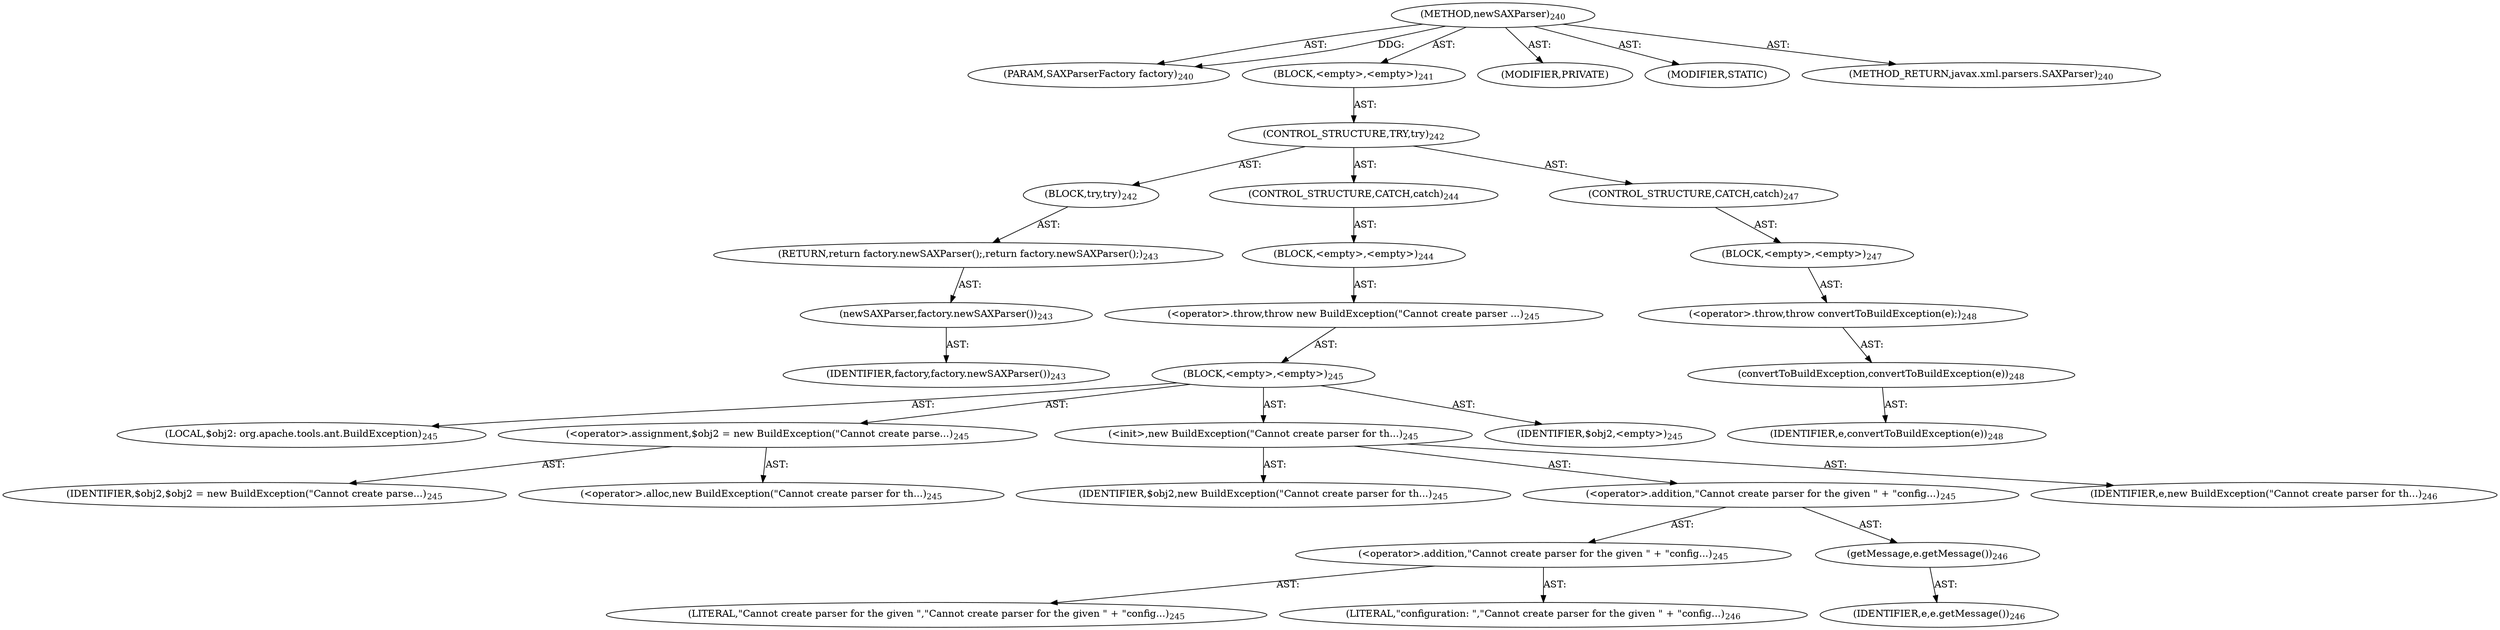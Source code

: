 digraph "newSAXParser" {  
"111669149704" [label = <(METHOD,newSAXParser)<SUB>240</SUB>> ]
"115964116993" [label = <(PARAM,SAXParserFactory factory)<SUB>240</SUB>> ]
"25769803798" [label = <(BLOCK,&lt;empty&gt;,&lt;empty&gt;)<SUB>241</SUB>> ]
"47244640268" [label = <(CONTROL_STRUCTURE,TRY,try)<SUB>242</SUB>> ]
"25769803799" [label = <(BLOCK,try,try)<SUB>242</SUB>> ]
"146028888072" [label = <(RETURN,return factory.newSAXParser();,return factory.newSAXParser();)<SUB>243</SUB>> ]
"30064771118" [label = <(newSAXParser,factory.newSAXParser())<SUB>243</SUB>> ]
"68719476753" [label = <(IDENTIFIER,factory,factory.newSAXParser())<SUB>243</SUB>> ]
"47244640269" [label = <(CONTROL_STRUCTURE,CATCH,catch)<SUB>244</SUB>> ]
"25769803800" [label = <(BLOCK,&lt;empty&gt;,&lt;empty&gt;)<SUB>244</SUB>> ]
"30064771119" [label = <(&lt;operator&gt;.throw,throw new BuildException(&quot;Cannot create parser ...)<SUB>245</SUB>> ]
"25769803801" [label = <(BLOCK,&lt;empty&gt;,&lt;empty&gt;)<SUB>245</SUB>> ]
"94489280514" [label = <(LOCAL,$obj2: org.apache.tools.ant.BuildException)<SUB>245</SUB>> ]
"30064771120" [label = <(&lt;operator&gt;.assignment,$obj2 = new BuildException(&quot;Cannot create parse...)<SUB>245</SUB>> ]
"68719476754" [label = <(IDENTIFIER,$obj2,$obj2 = new BuildException(&quot;Cannot create parse...)<SUB>245</SUB>> ]
"30064771121" [label = <(&lt;operator&gt;.alloc,new BuildException(&quot;Cannot create parser for th...)<SUB>245</SUB>> ]
"30064771122" [label = <(&lt;init&gt;,new BuildException(&quot;Cannot create parser for th...)<SUB>245</SUB>> ]
"68719476755" [label = <(IDENTIFIER,$obj2,new BuildException(&quot;Cannot create parser for th...)<SUB>245</SUB>> ]
"30064771123" [label = <(&lt;operator&gt;.addition,&quot;Cannot create parser for the given &quot; + &quot;config...)<SUB>245</SUB>> ]
"30064771124" [label = <(&lt;operator&gt;.addition,&quot;Cannot create parser for the given &quot; + &quot;config...)<SUB>245</SUB>> ]
"90194313221" [label = <(LITERAL,&quot;Cannot create parser for the given &quot;,&quot;Cannot create parser for the given &quot; + &quot;config...)<SUB>245</SUB>> ]
"90194313222" [label = <(LITERAL,&quot;configuration: &quot;,&quot;Cannot create parser for the given &quot; + &quot;config...)<SUB>246</SUB>> ]
"30064771125" [label = <(getMessage,e.getMessage())<SUB>246</SUB>> ]
"68719476756" [label = <(IDENTIFIER,e,e.getMessage())<SUB>246</SUB>> ]
"68719476757" [label = <(IDENTIFIER,e,new BuildException(&quot;Cannot create parser for th...)<SUB>246</SUB>> ]
"68719476758" [label = <(IDENTIFIER,$obj2,&lt;empty&gt;)<SUB>245</SUB>> ]
"47244640270" [label = <(CONTROL_STRUCTURE,CATCH,catch)<SUB>247</SUB>> ]
"25769803802" [label = <(BLOCK,&lt;empty&gt;,&lt;empty&gt;)<SUB>247</SUB>> ]
"30064771126" [label = <(&lt;operator&gt;.throw,throw convertToBuildException(e);)<SUB>248</SUB>> ]
"30064771127" [label = <(convertToBuildException,convertToBuildException(e))<SUB>248</SUB>> ]
"68719476759" [label = <(IDENTIFIER,e,convertToBuildException(e))<SUB>248</SUB>> ]
"133143986200" [label = <(MODIFIER,PRIVATE)> ]
"133143986201" [label = <(MODIFIER,STATIC)> ]
"128849018888" [label = <(METHOD_RETURN,javax.xml.parsers.SAXParser)<SUB>240</SUB>> ]
  "111669149704" -> "115964116993"  [ label = "AST: "] 
  "111669149704" -> "25769803798"  [ label = "AST: "] 
  "111669149704" -> "133143986200"  [ label = "AST: "] 
  "111669149704" -> "133143986201"  [ label = "AST: "] 
  "111669149704" -> "128849018888"  [ label = "AST: "] 
  "25769803798" -> "47244640268"  [ label = "AST: "] 
  "47244640268" -> "25769803799"  [ label = "AST: "] 
  "47244640268" -> "47244640269"  [ label = "AST: "] 
  "47244640268" -> "47244640270"  [ label = "AST: "] 
  "25769803799" -> "146028888072"  [ label = "AST: "] 
  "146028888072" -> "30064771118"  [ label = "AST: "] 
  "30064771118" -> "68719476753"  [ label = "AST: "] 
  "47244640269" -> "25769803800"  [ label = "AST: "] 
  "25769803800" -> "30064771119"  [ label = "AST: "] 
  "30064771119" -> "25769803801"  [ label = "AST: "] 
  "25769803801" -> "94489280514"  [ label = "AST: "] 
  "25769803801" -> "30064771120"  [ label = "AST: "] 
  "25769803801" -> "30064771122"  [ label = "AST: "] 
  "25769803801" -> "68719476758"  [ label = "AST: "] 
  "30064771120" -> "68719476754"  [ label = "AST: "] 
  "30064771120" -> "30064771121"  [ label = "AST: "] 
  "30064771122" -> "68719476755"  [ label = "AST: "] 
  "30064771122" -> "30064771123"  [ label = "AST: "] 
  "30064771122" -> "68719476757"  [ label = "AST: "] 
  "30064771123" -> "30064771124"  [ label = "AST: "] 
  "30064771123" -> "30064771125"  [ label = "AST: "] 
  "30064771124" -> "90194313221"  [ label = "AST: "] 
  "30064771124" -> "90194313222"  [ label = "AST: "] 
  "30064771125" -> "68719476756"  [ label = "AST: "] 
  "47244640270" -> "25769803802"  [ label = "AST: "] 
  "25769803802" -> "30064771126"  [ label = "AST: "] 
  "30064771126" -> "30064771127"  [ label = "AST: "] 
  "30064771127" -> "68719476759"  [ label = "AST: "] 
  "111669149704" -> "115964116993"  [ label = "DDG: "] 
}
